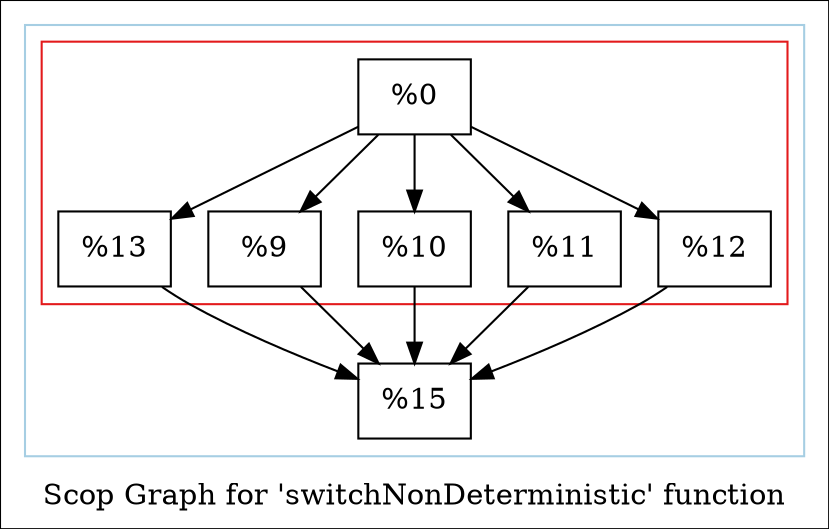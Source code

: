 digraph "Scop Graph for 'switchNonDeterministic' function" {
	label="Scop Graph for 'switchNonDeterministic' function";

	Node0x16ddfe0 [shape=record,label="{%0}"];
	Node0x16ddfe0 -> Node0x16dcd80;
	Node0x16ddfe0 -> Node0x16dcbd0;
	Node0x16ddfe0 -> Node0x16de390;
	Node0x16ddfe0 -> Node0x16dbb20;
	Node0x16ddfe0 -> Node0x16dafb0;
	Node0x16dcd80 [shape=record,label="{%13}"];
	Node0x16dcd80 -> Node0x16da480;
	Node0x16da480 [shape=record,label="{%15}"];
	Node0x16dcbd0 [shape=record,label="{%9}"];
	Node0x16dcbd0 -> Node0x16da480;
	Node0x16de390 [shape=record,label="{%10}"];
	Node0x16de390 -> Node0x16da480;
	Node0x16dbb20 [shape=record,label="{%11}"];
	Node0x16dbb20 -> Node0x16da480;
	Node0x16dafb0 [shape=record,label="{%12}"];
	Node0x16dafb0 -> Node0x16da480;
	colorscheme = "paired12"
        subgraph cluster_0x16e1140 {
          label = "";
          style = solid;
          color = 1
          subgraph cluster_0x16add50 {
            label = "";
            style = solid;
            color = 6
            Node0x16ddfe0;
            Node0x16dcd80;
            Node0x16dcbd0;
            Node0x16de390;
            Node0x16dbb20;
            Node0x16dafb0;
          }
          Node0x16da480;
        }
}
